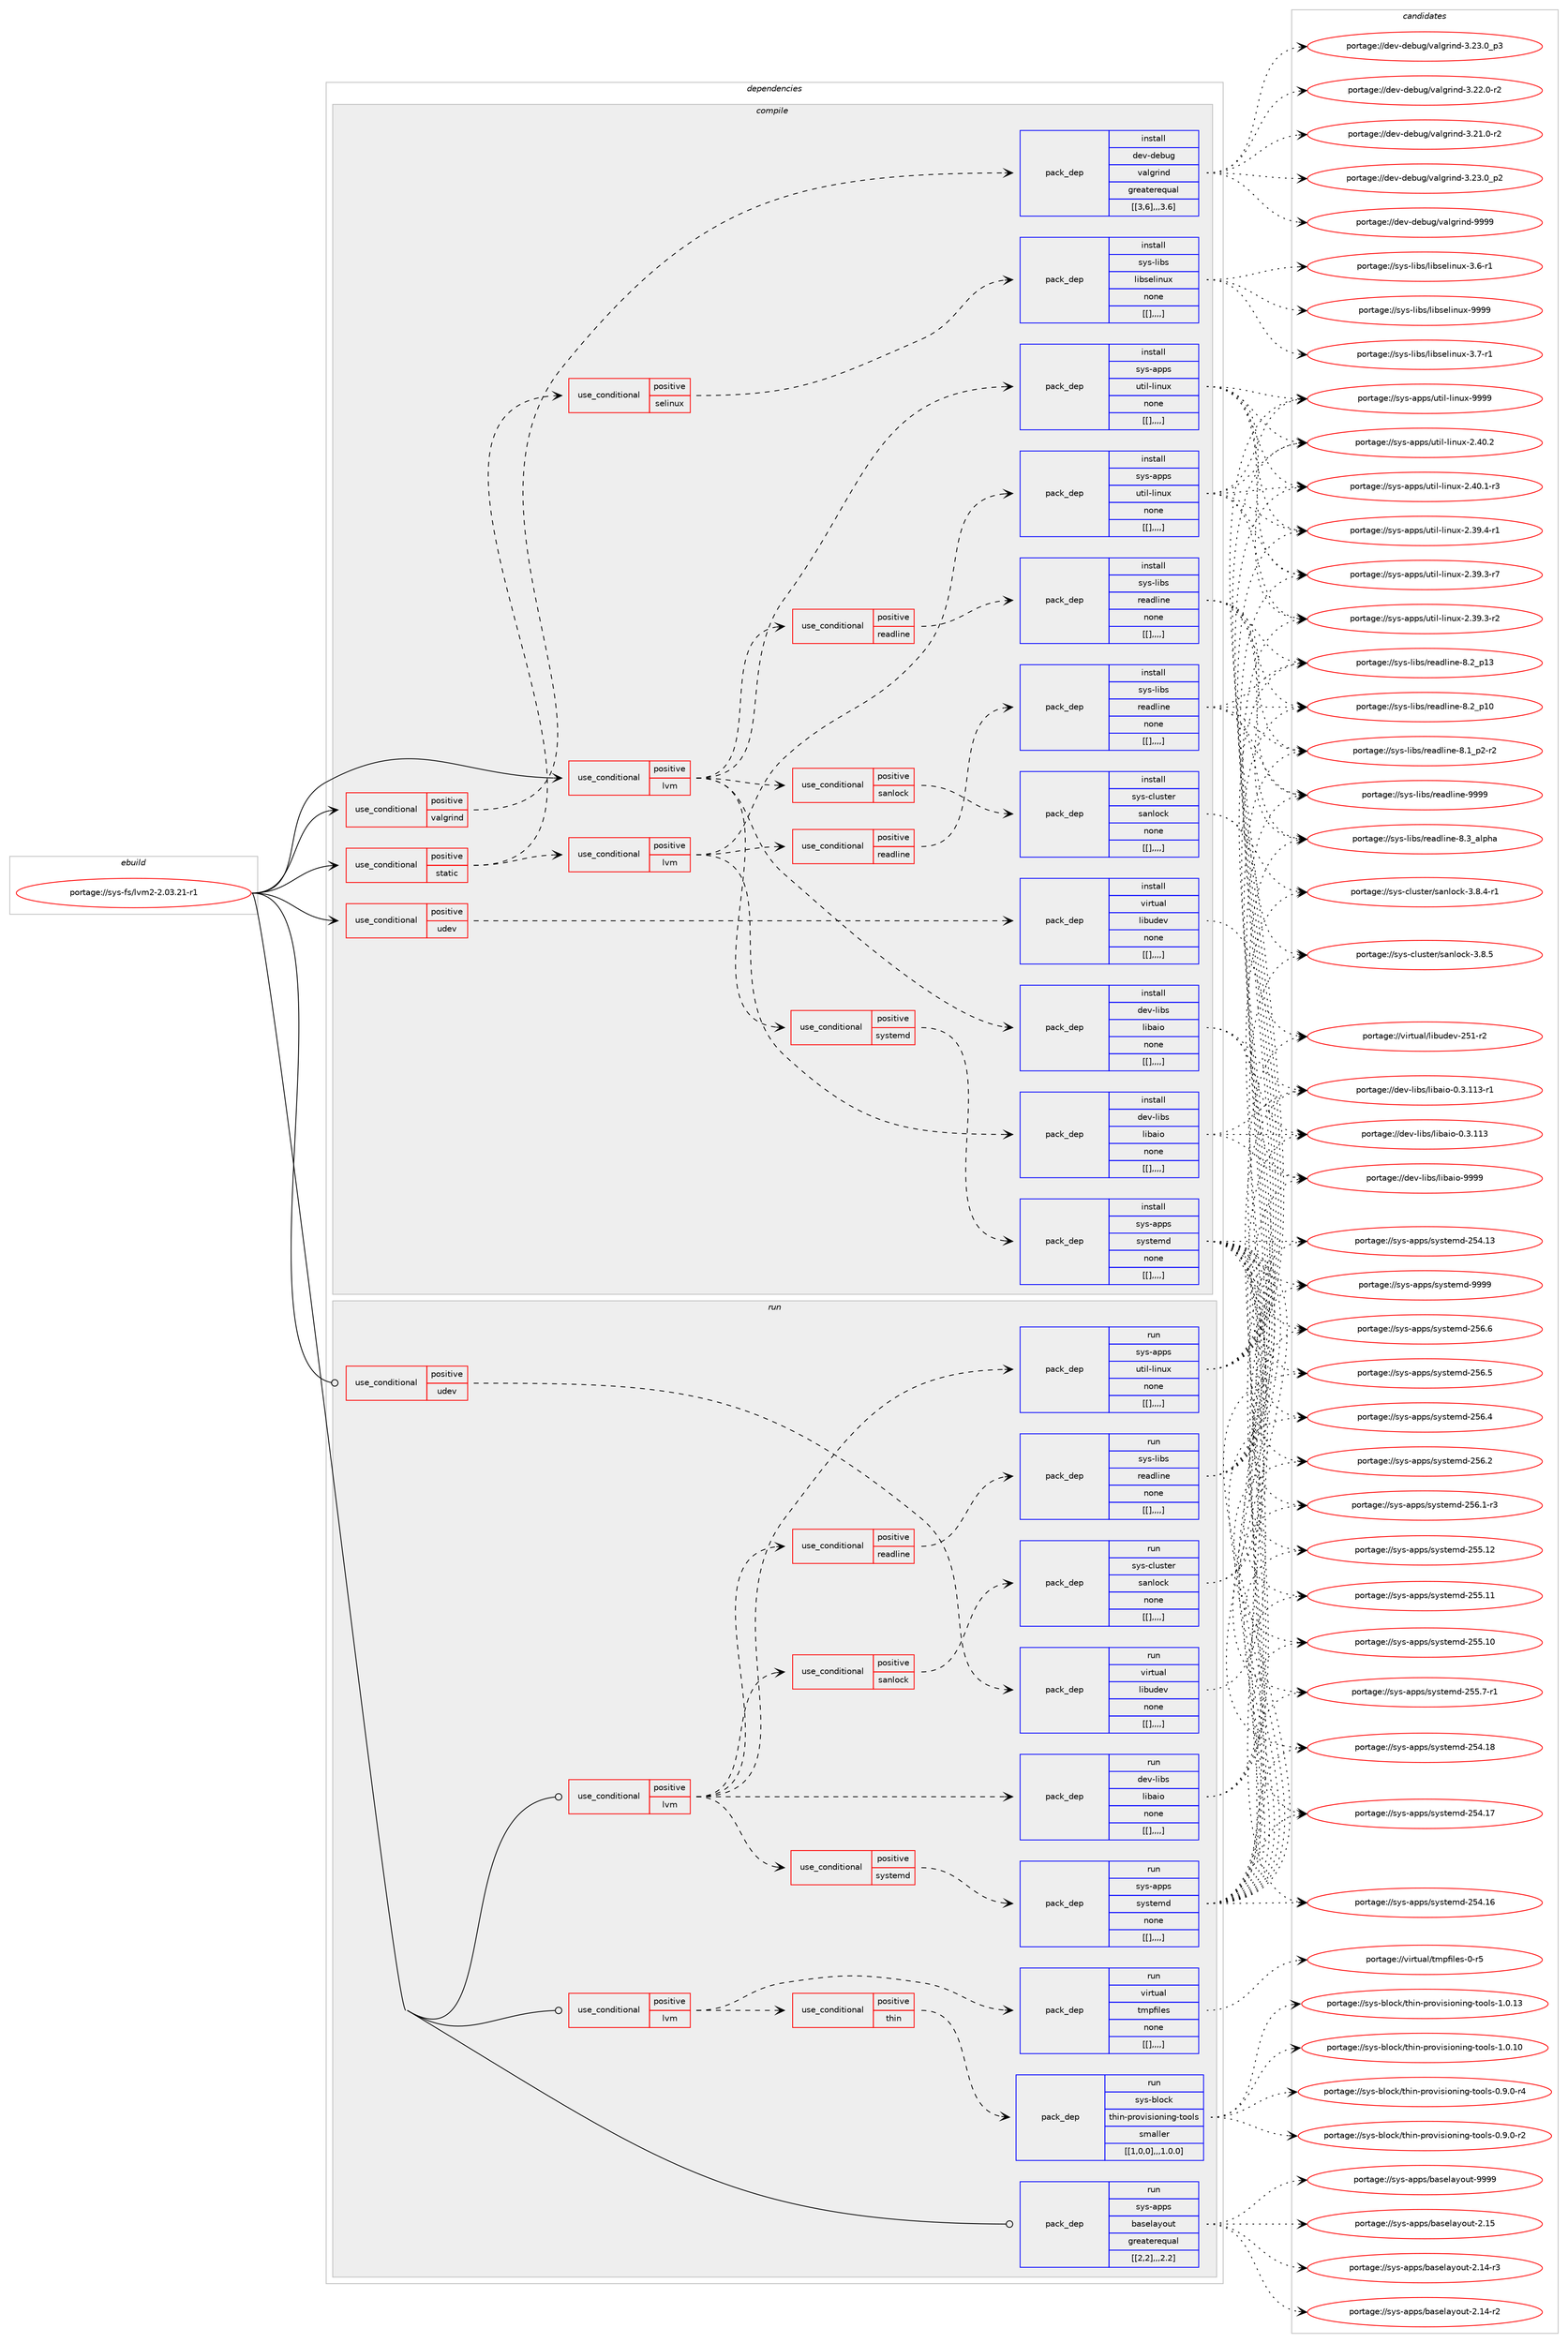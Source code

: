 digraph prolog {

# *************
# Graph options
# *************

newrank=true;
concentrate=true;
compound=true;
graph [rankdir=LR,fontname=Helvetica,fontsize=10,ranksep=1.5];#, ranksep=2.5, nodesep=0.2];
edge  [arrowhead=vee];
node  [fontname=Helvetica,fontsize=10];

# **********
# The ebuild
# **********

subgraph cluster_leftcol {
color=gray;
label=<<i>ebuild</i>>;
id [label="portage://sys-fs/lvm2-2.03.21-r1", color=red, width=4, href="../sys-fs/lvm2-2.03.21-r1.svg"];
}

# ****************
# The dependencies
# ****************

subgraph cluster_midcol {
color=gray;
label=<<i>dependencies</i>>;
subgraph cluster_compile {
fillcolor="#eeeeee";
style=filled;
label=<<i>compile</i>>;
subgraph cond9147 {
dependency24360 [label=<<TABLE BORDER="0" CELLBORDER="1" CELLSPACING="0" CELLPADDING="4"><TR><TD ROWSPAN="3" CELLPADDING="10">use_conditional</TD></TR><TR><TD>positive</TD></TR><TR><TD>lvm</TD></TR></TABLE>>, shape=none, color=red];
subgraph pack15147 {
dependency24361 [label=<<TABLE BORDER="0" CELLBORDER="1" CELLSPACING="0" CELLPADDING="4" WIDTH="220"><TR><TD ROWSPAN="6" CELLPADDING="30">pack_dep</TD></TR><TR><TD WIDTH="110">install</TD></TR><TR><TD>dev-libs</TD></TR><TR><TD>libaio</TD></TR><TR><TD>none</TD></TR><TR><TD>[[],,,,]</TD></TR></TABLE>>, shape=none, color=blue];
}
dependency24360:e -> dependency24361:w [weight=20,style="dashed",arrowhead="vee"];
subgraph pack15148 {
dependency24362 [label=<<TABLE BORDER="0" CELLBORDER="1" CELLSPACING="0" CELLPADDING="4" WIDTH="220"><TR><TD ROWSPAN="6" CELLPADDING="30">pack_dep</TD></TR><TR><TD WIDTH="110">install</TD></TR><TR><TD>sys-apps</TD></TR><TR><TD>util-linux</TD></TR><TR><TD>none</TD></TR><TR><TD>[[],,,,]</TD></TR></TABLE>>, shape=none, color=blue];
}
dependency24360:e -> dependency24362:w [weight=20,style="dashed",arrowhead="vee"];
subgraph cond9148 {
dependency24363 [label=<<TABLE BORDER="0" CELLBORDER="1" CELLSPACING="0" CELLPADDING="4"><TR><TD ROWSPAN="3" CELLPADDING="10">use_conditional</TD></TR><TR><TD>positive</TD></TR><TR><TD>readline</TD></TR></TABLE>>, shape=none, color=red];
subgraph pack15149 {
dependency24364 [label=<<TABLE BORDER="0" CELLBORDER="1" CELLSPACING="0" CELLPADDING="4" WIDTH="220"><TR><TD ROWSPAN="6" CELLPADDING="30">pack_dep</TD></TR><TR><TD WIDTH="110">install</TD></TR><TR><TD>sys-libs</TD></TR><TR><TD>readline</TD></TR><TR><TD>none</TD></TR><TR><TD>[[],,,,]</TD></TR></TABLE>>, shape=none, color=blue];
}
dependency24363:e -> dependency24364:w [weight=20,style="dashed",arrowhead="vee"];
}
dependency24360:e -> dependency24363:w [weight=20,style="dashed",arrowhead="vee"];
subgraph cond9149 {
dependency24365 [label=<<TABLE BORDER="0" CELLBORDER="1" CELLSPACING="0" CELLPADDING="4"><TR><TD ROWSPAN="3" CELLPADDING="10">use_conditional</TD></TR><TR><TD>positive</TD></TR><TR><TD>sanlock</TD></TR></TABLE>>, shape=none, color=red];
subgraph pack15150 {
dependency24366 [label=<<TABLE BORDER="0" CELLBORDER="1" CELLSPACING="0" CELLPADDING="4" WIDTH="220"><TR><TD ROWSPAN="6" CELLPADDING="30">pack_dep</TD></TR><TR><TD WIDTH="110">install</TD></TR><TR><TD>sys-cluster</TD></TR><TR><TD>sanlock</TD></TR><TR><TD>none</TD></TR><TR><TD>[[],,,,]</TD></TR></TABLE>>, shape=none, color=blue];
}
dependency24365:e -> dependency24366:w [weight=20,style="dashed",arrowhead="vee"];
}
dependency24360:e -> dependency24365:w [weight=20,style="dashed",arrowhead="vee"];
subgraph cond9150 {
dependency24367 [label=<<TABLE BORDER="0" CELLBORDER="1" CELLSPACING="0" CELLPADDING="4"><TR><TD ROWSPAN="3" CELLPADDING="10">use_conditional</TD></TR><TR><TD>positive</TD></TR><TR><TD>systemd</TD></TR></TABLE>>, shape=none, color=red];
subgraph pack15151 {
dependency24368 [label=<<TABLE BORDER="0" CELLBORDER="1" CELLSPACING="0" CELLPADDING="4" WIDTH="220"><TR><TD ROWSPAN="6" CELLPADDING="30">pack_dep</TD></TR><TR><TD WIDTH="110">install</TD></TR><TR><TD>sys-apps</TD></TR><TR><TD>systemd</TD></TR><TR><TD>none</TD></TR><TR><TD>[[],,,,]</TD></TR></TABLE>>, shape=none, color=blue];
}
dependency24367:e -> dependency24368:w [weight=20,style="dashed",arrowhead="vee"];
}
dependency24360:e -> dependency24367:w [weight=20,style="dashed",arrowhead="vee"];
}
id:e -> dependency24360:w [weight=20,style="solid",arrowhead="vee"];
subgraph cond9151 {
dependency24369 [label=<<TABLE BORDER="0" CELLBORDER="1" CELLSPACING="0" CELLPADDING="4"><TR><TD ROWSPAN="3" CELLPADDING="10">use_conditional</TD></TR><TR><TD>positive</TD></TR><TR><TD>static</TD></TR></TABLE>>, shape=none, color=red];
subgraph cond9152 {
dependency24370 [label=<<TABLE BORDER="0" CELLBORDER="1" CELLSPACING="0" CELLPADDING="4"><TR><TD ROWSPAN="3" CELLPADDING="10">use_conditional</TD></TR><TR><TD>positive</TD></TR><TR><TD>lvm</TD></TR></TABLE>>, shape=none, color=red];
subgraph pack15152 {
dependency24371 [label=<<TABLE BORDER="0" CELLBORDER="1" CELLSPACING="0" CELLPADDING="4" WIDTH="220"><TR><TD ROWSPAN="6" CELLPADDING="30">pack_dep</TD></TR><TR><TD WIDTH="110">install</TD></TR><TR><TD>dev-libs</TD></TR><TR><TD>libaio</TD></TR><TR><TD>none</TD></TR><TR><TD>[[],,,,]</TD></TR></TABLE>>, shape=none, color=blue];
}
dependency24370:e -> dependency24371:w [weight=20,style="dashed",arrowhead="vee"];
subgraph pack15153 {
dependency24372 [label=<<TABLE BORDER="0" CELLBORDER="1" CELLSPACING="0" CELLPADDING="4" WIDTH="220"><TR><TD ROWSPAN="6" CELLPADDING="30">pack_dep</TD></TR><TR><TD WIDTH="110">install</TD></TR><TR><TD>sys-apps</TD></TR><TR><TD>util-linux</TD></TR><TR><TD>none</TD></TR><TR><TD>[[],,,,]</TD></TR></TABLE>>, shape=none, color=blue];
}
dependency24370:e -> dependency24372:w [weight=20,style="dashed",arrowhead="vee"];
subgraph cond9153 {
dependency24373 [label=<<TABLE BORDER="0" CELLBORDER="1" CELLSPACING="0" CELLPADDING="4"><TR><TD ROWSPAN="3" CELLPADDING="10">use_conditional</TD></TR><TR><TD>positive</TD></TR><TR><TD>readline</TD></TR></TABLE>>, shape=none, color=red];
subgraph pack15154 {
dependency24374 [label=<<TABLE BORDER="0" CELLBORDER="1" CELLSPACING="0" CELLPADDING="4" WIDTH="220"><TR><TD ROWSPAN="6" CELLPADDING="30">pack_dep</TD></TR><TR><TD WIDTH="110">install</TD></TR><TR><TD>sys-libs</TD></TR><TR><TD>readline</TD></TR><TR><TD>none</TD></TR><TR><TD>[[],,,,]</TD></TR></TABLE>>, shape=none, color=blue];
}
dependency24373:e -> dependency24374:w [weight=20,style="dashed",arrowhead="vee"];
}
dependency24370:e -> dependency24373:w [weight=20,style="dashed",arrowhead="vee"];
}
dependency24369:e -> dependency24370:w [weight=20,style="dashed",arrowhead="vee"];
subgraph cond9154 {
dependency24375 [label=<<TABLE BORDER="0" CELLBORDER="1" CELLSPACING="0" CELLPADDING="4"><TR><TD ROWSPAN="3" CELLPADDING="10">use_conditional</TD></TR><TR><TD>positive</TD></TR><TR><TD>selinux</TD></TR></TABLE>>, shape=none, color=red];
subgraph pack15155 {
dependency24376 [label=<<TABLE BORDER="0" CELLBORDER="1" CELLSPACING="0" CELLPADDING="4" WIDTH="220"><TR><TD ROWSPAN="6" CELLPADDING="30">pack_dep</TD></TR><TR><TD WIDTH="110">install</TD></TR><TR><TD>sys-libs</TD></TR><TR><TD>libselinux</TD></TR><TR><TD>none</TD></TR><TR><TD>[[],,,,]</TD></TR></TABLE>>, shape=none, color=blue];
}
dependency24375:e -> dependency24376:w [weight=20,style="dashed",arrowhead="vee"];
}
dependency24369:e -> dependency24375:w [weight=20,style="dashed",arrowhead="vee"];
}
id:e -> dependency24369:w [weight=20,style="solid",arrowhead="vee"];
subgraph cond9155 {
dependency24377 [label=<<TABLE BORDER="0" CELLBORDER="1" CELLSPACING="0" CELLPADDING="4"><TR><TD ROWSPAN="3" CELLPADDING="10">use_conditional</TD></TR><TR><TD>positive</TD></TR><TR><TD>udev</TD></TR></TABLE>>, shape=none, color=red];
subgraph pack15156 {
dependency24378 [label=<<TABLE BORDER="0" CELLBORDER="1" CELLSPACING="0" CELLPADDING="4" WIDTH="220"><TR><TD ROWSPAN="6" CELLPADDING="30">pack_dep</TD></TR><TR><TD WIDTH="110">install</TD></TR><TR><TD>virtual</TD></TR><TR><TD>libudev</TD></TR><TR><TD>none</TD></TR><TR><TD>[[],,,,]</TD></TR></TABLE>>, shape=none, color=blue];
}
dependency24377:e -> dependency24378:w [weight=20,style="dashed",arrowhead="vee"];
}
id:e -> dependency24377:w [weight=20,style="solid",arrowhead="vee"];
subgraph cond9156 {
dependency24379 [label=<<TABLE BORDER="0" CELLBORDER="1" CELLSPACING="0" CELLPADDING="4"><TR><TD ROWSPAN="3" CELLPADDING="10">use_conditional</TD></TR><TR><TD>positive</TD></TR><TR><TD>valgrind</TD></TR></TABLE>>, shape=none, color=red];
subgraph pack15157 {
dependency24380 [label=<<TABLE BORDER="0" CELLBORDER="1" CELLSPACING="0" CELLPADDING="4" WIDTH="220"><TR><TD ROWSPAN="6" CELLPADDING="30">pack_dep</TD></TR><TR><TD WIDTH="110">install</TD></TR><TR><TD>dev-debug</TD></TR><TR><TD>valgrind</TD></TR><TR><TD>greaterequal</TD></TR><TR><TD>[[3,6],,,3.6]</TD></TR></TABLE>>, shape=none, color=blue];
}
dependency24379:e -> dependency24380:w [weight=20,style="dashed",arrowhead="vee"];
}
id:e -> dependency24379:w [weight=20,style="solid",arrowhead="vee"];
}
subgraph cluster_compileandrun {
fillcolor="#eeeeee";
style=filled;
label=<<i>compile and run</i>>;
}
subgraph cluster_run {
fillcolor="#eeeeee";
style=filled;
label=<<i>run</i>>;
subgraph cond9157 {
dependency24381 [label=<<TABLE BORDER="0" CELLBORDER="1" CELLSPACING="0" CELLPADDING="4"><TR><TD ROWSPAN="3" CELLPADDING="10">use_conditional</TD></TR><TR><TD>positive</TD></TR><TR><TD>lvm</TD></TR></TABLE>>, shape=none, color=red];
subgraph pack15158 {
dependency24382 [label=<<TABLE BORDER="0" CELLBORDER="1" CELLSPACING="0" CELLPADDING="4" WIDTH="220"><TR><TD ROWSPAN="6" CELLPADDING="30">pack_dep</TD></TR><TR><TD WIDTH="110">run</TD></TR><TR><TD>dev-libs</TD></TR><TR><TD>libaio</TD></TR><TR><TD>none</TD></TR><TR><TD>[[],,,,]</TD></TR></TABLE>>, shape=none, color=blue];
}
dependency24381:e -> dependency24382:w [weight=20,style="dashed",arrowhead="vee"];
subgraph pack15159 {
dependency24383 [label=<<TABLE BORDER="0" CELLBORDER="1" CELLSPACING="0" CELLPADDING="4" WIDTH="220"><TR><TD ROWSPAN="6" CELLPADDING="30">pack_dep</TD></TR><TR><TD WIDTH="110">run</TD></TR><TR><TD>sys-apps</TD></TR><TR><TD>util-linux</TD></TR><TR><TD>none</TD></TR><TR><TD>[[],,,,]</TD></TR></TABLE>>, shape=none, color=blue];
}
dependency24381:e -> dependency24383:w [weight=20,style="dashed",arrowhead="vee"];
subgraph cond9158 {
dependency24384 [label=<<TABLE BORDER="0" CELLBORDER="1" CELLSPACING="0" CELLPADDING="4"><TR><TD ROWSPAN="3" CELLPADDING="10">use_conditional</TD></TR><TR><TD>positive</TD></TR><TR><TD>readline</TD></TR></TABLE>>, shape=none, color=red];
subgraph pack15160 {
dependency24385 [label=<<TABLE BORDER="0" CELLBORDER="1" CELLSPACING="0" CELLPADDING="4" WIDTH="220"><TR><TD ROWSPAN="6" CELLPADDING="30">pack_dep</TD></TR><TR><TD WIDTH="110">run</TD></TR><TR><TD>sys-libs</TD></TR><TR><TD>readline</TD></TR><TR><TD>none</TD></TR><TR><TD>[[],,,,]</TD></TR></TABLE>>, shape=none, color=blue];
}
dependency24384:e -> dependency24385:w [weight=20,style="dashed",arrowhead="vee"];
}
dependency24381:e -> dependency24384:w [weight=20,style="dashed",arrowhead="vee"];
subgraph cond9159 {
dependency24386 [label=<<TABLE BORDER="0" CELLBORDER="1" CELLSPACING="0" CELLPADDING="4"><TR><TD ROWSPAN="3" CELLPADDING="10">use_conditional</TD></TR><TR><TD>positive</TD></TR><TR><TD>sanlock</TD></TR></TABLE>>, shape=none, color=red];
subgraph pack15161 {
dependency24387 [label=<<TABLE BORDER="0" CELLBORDER="1" CELLSPACING="0" CELLPADDING="4" WIDTH="220"><TR><TD ROWSPAN="6" CELLPADDING="30">pack_dep</TD></TR><TR><TD WIDTH="110">run</TD></TR><TR><TD>sys-cluster</TD></TR><TR><TD>sanlock</TD></TR><TR><TD>none</TD></TR><TR><TD>[[],,,,]</TD></TR></TABLE>>, shape=none, color=blue];
}
dependency24386:e -> dependency24387:w [weight=20,style="dashed",arrowhead="vee"];
}
dependency24381:e -> dependency24386:w [weight=20,style="dashed",arrowhead="vee"];
subgraph cond9160 {
dependency24388 [label=<<TABLE BORDER="0" CELLBORDER="1" CELLSPACING="0" CELLPADDING="4"><TR><TD ROWSPAN="3" CELLPADDING="10">use_conditional</TD></TR><TR><TD>positive</TD></TR><TR><TD>systemd</TD></TR></TABLE>>, shape=none, color=red];
subgraph pack15162 {
dependency24389 [label=<<TABLE BORDER="0" CELLBORDER="1" CELLSPACING="0" CELLPADDING="4" WIDTH="220"><TR><TD ROWSPAN="6" CELLPADDING="30">pack_dep</TD></TR><TR><TD WIDTH="110">run</TD></TR><TR><TD>sys-apps</TD></TR><TR><TD>systemd</TD></TR><TR><TD>none</TD></TR><TR><TD>[[],,,,]</TD></TR></TABLE>>, shape=none, color=blue];
}
dependency24388:e -> dependency24389:w [weight=20,style="dashed",arrowhead="vee"];
}
dependency24381:e -> dependency24388:w [weight=20,style="dashed",arrowhead="vee"];
}
id:e -> dependency24381:w [weight=20,style="solid",arrowhead="odot"];
subgraph cond9161 {
dependency24390 [label=<<TABLE BORDER="0" CELLBORDER="1" CELLSPACING="0" CELLPADDING="4"><TR><TD ROWSPAN="3" CELLPADDING="10">use_conditional</TD></TR><TR><TD>positive</TD></TR><TR><TD>lvm</TD></TR></TABLE>>, shape=none, color=red];
subgraph pack15163 {
dependency24391 [label=<<TABLE BORDER="0" CELLBORDER="1" CELLSPACING="0" CELLPADDING="4" WIDTH="220"><TR><TD ROWSPAN="6" CELLPADDING="30">pack_dep</TD></TR><TR><TD WIDTH="110">run</TD></TR><TR><TD>virtual</TD></TR><TR><TD>tmpfiles</TD></TR><TR><TD>none</TD></TR><TR><TD>[[],,,,]</TD></TR></TABLE>>, shape=none, color=blue];
}
dependency24390:e -> dependency24391:w [weight=20,style="dashed",arrowhead="vee"];
subgraph cond9162 {
dependency24392 [label=<<TABLE BORDER="0" CELLBORDER="1" CELLSPACING="0" CELLPADDING="4"><TR><TD ROWSPAN="3" CELLPADDING="10">use_conditional</TD></TR><TR><TD>positive</TD></TR><TR><TD>thin</TD></TR></TABLE>>, shape=none, color=red];
subgraph pack15164 {
dependency24393 [label=<<TABLE BORDER="0" CELLBORDER="1" CELLSPACING="0" CELLPADDING="4" WIDTH="220"><TR><TD ROWSPAN="6" CELLPADDING="30">pack_dep</TD></TR><TR><TD WIDTH="110">run</TD></TR><TR><TD>sys-block</TD></TR><TR><TD>thin-provisioning-tools</TD></TR><TR><TD>smaller</TD></TR><TR><TD>[[1,0,0],,,1.0.0]</TD></TR></TABLE>>, shape=none, color=blue];
}
dependency24392:e -> dependency24393:w [weight=20,style="dashed",arrowhead="vee"];
}
dependency24390:e -> dependency24392:w [weight=20,style="dashed",arrowhead="vee"];
}
id:e -> dependency24390:w [weight=20,style="solid",arrowhead="odot"];
subgraph cond9163 {
dependency24394 [label=<<TABLE BORDER="0" CELLBORDER="1" CELLSPACING="0" CELLPADDING="4"><TR><TD ROWSPAN="3" CELLPADDING="10">use_conditional</TD></TR><TR><TD>positive</TD></TR><TR><TD>udev</TD></TR></TABLE>>, shape=none, color=red];
subgraph pack15165 {
dependency24395 [label=<<TABLE BORDER="0" CELLBORDER="1" CELLSPACING="0" CELLPADDING="4" WIDTH="220"><TR><TD ROWSPAN="6" CELLPADDING="30">pack_dep</TD></TR><TR><TD WIDTH="110">run</TD></TR><TR><TD>virtual</TD></TR><TR><TD>libudev</TD></TR><TR><TD>none</TD></TR><TR><TD>[[],,,,]</TD></TR></TABLE>>, shape=none, color=blue];
}
dependency24394:e -> dependency24395:w [weight=20,style="dashed",arrowhead="vee"];
}
id:e -> dependency24394:w [weight=20,style="solid",arrowhead="odot"];
subgraph pack15166 {
dependency24396 [label=<<TABLE BORDER="0" CELLBORDER="1" CELLSPACING="0" CELLPADDING="4" WIDTH="220"><TR><TD ROWSPAN="6" CELLPADDING="30">pack_dep</TD></TR><TR><TD WIDTH="110">run</TD></TR><TR><TD>sys-apps</TD></TR><TR><TD>baselayout</TD></TR><TR><TD>greaterequal</TD></TR><TR><TD>[[2,2],,,2.2]</TD></TR></TABLE>>, shape=none, color=blue];
}
id:e -> dependency24396:w [weight=20,style="solid",arrowhead="odot"];
}
}

# **************
# The candidates
# **************

subgraph cluster_choices {
rank=same;
color=gray;
label=<<i>candidates</i>>;

subgraph choice15147 {
color=black;
nodesep=1;
choice10010111845108105981154710810598971051114557575757 [label="portage://dev-libs/libaio-9999", color=red, width=4,href="../dev-libs/libaio-9999.svg"];
choice100101118451081059811547108105989710511145484651464949514511449 [label="portage://dev-libs/libaio-0.3.113-r1", color=red, width=4,href="../dev-libs/libaio-0.3.113-r1.svg"];
choice10010111845108105981154710810598971051114548465146494951 [label="portage://dev-libs/libaio-0.3.113", color=red, width=4,href="../dev-libs/libaio-0.3.113.svg"];
dependency24361:e -> choice10010111845108105981154710810598971051114557575757:w [style=dotted,weight="100"];
dependency24361:e -> choice100101118451081059811547108105989710511145484651464949514511449:w [style=dotted,weight="100"];
dependency24361:e -> choice10010111845108105981154710810598971051114548465146494951:w [style=dotted,weight="100"];
}
subgraph choice15148 {
color=black;
nodesep=1;
choice115121115459711211211547117116105108451081051101171204557575757 [label="portage://sys-apps/util-linux-9999", color=red, width=4,href="../sys-apps/util-linux-9999.svg"];
choice1151211154597112112115471171161051084510810511011712045504652484650 [label="portage://sys-apps/util-linux-2.40.2", color=red, width=4,href="../sys-apps/util-linux-2.40.2.svg"];
choice11512111545971121121154711711610510845108105110117120455046524846494511451 [label="portage://sys-apps/util-linux-2.40.1-r3", color=red, width=4,href="../sys-apps/util-linux-2.40.1-r3.svg"];
choice11512111545971121121154711711610510845108105110117120455046515746524511449 [label="portage://sys-apps/util-linux-2.39.4-r1", color=red, width=4,href="../sys-apps/util-linux-2.39.4-r1.svg"];
choice11512111545971121121154711711610510845108105110117120455046515746514511455 [label="portage://sys-apps/util-linux-2.39.3-r7", color=red, width=4,href="../sys-apps/util-linux-2.39.3-r7.svg"];
choice11512111545971121121154711711610510845108105110117120455046515746514511450 [label="portage://sys-apps/util-linux-2.39.3-r2", color=red, width=4,href="../sys-apps/util-linux-2.39.3-r2.svg"];
dependency24362:e -> choice115121115459711211211547117116105108451081051101171204557575757:w [style=dotted,weight="100"];
dependency24362:e -> choice1151211154597112112115471171161051084510810511011712045504652484650:w [style=dotted,weight="100"];
dependency24362:e -> choice11512111545971121121154711711610510845108105110117120455046524846494511451:w [style=dotted,weight="100"];
dependency24362:e -> choice11512111545971121121154711711610510845108105110117120455046515746524511449:w [style=dotted,weight="100"];
dependency24362:e -> choice11512111545971121121154711711610510845108105110117120455046515746514511455:w [style=dotted,weight="100"];
dependency24362:e -> choice11512111545971121121154711711610510845108105110117120455046515746514511450:w [style=dotted,weight="100"];
}
subgraph choice15149 {
color=black;
nodesep=1;
choice115121115451081059811547114101971001081051101014557575757 [label="portage://sys-libs/readline-9999", color=red, width=4,href="../sys-libs/readline-9999.svg"];
choice1151211154510810598115471141019710010810511010145564651959710811210497 [label="portage://sys-libs/readline-8.3_alpha", color=red, width=4,href="../sys-libs/readline-8.3_alpha.svg"];
choice1151211154510810598115471141019710010810511010145564650951124951 [label="portage://sys-libs/readline-8.2_p13", color=red, width=4,href="../sys-libs/readline-8.2_p13.svg"];
choice1151211154510810598115471141019710010810511010145564650951124948 [label="portage://sys-libs/readline-8.2_p10", color=red, width=4,href="../sys-libs/readline-8.2_p10.svg"];
choice115121115451081059811547114101971001081051101014556464995112504511450 [label="portage://sys-libs/readline-8.1_p2-r2", color=red, width=4,href="../sys-libs/readline-8.1_p2-r2.svg"];
dependency24364:e -> choice115121115451081059811547114101971001081051101014557575757:w [style=dotted,weight="100"];
dependency24364:e -> choice1151211154510810598115471141019710010810511010145564651959710811210497:w [style=dotted,weight="100"];
dependency24364:e -> choice1151211154510810598115471141019710010810511010145564650951124951:w [style=dotted,weight="100"];
dependency24364:e -> choice1151211154510810598115471141019710010810511010145564650951124948:w [style=dotted,weight="100"];
dependency24364:e -> choice115121115451081059811547114101971001081051101014556464995112504511450:w [style=dotted,weight="100"];
}
subgraph choice15150 {
color=black;
nodesep=1;
choice1151211154599108117115116101114471159711010811199107455146564653 [label="portage://sys-cluster/sanlock-3.8.5", color=red, width=4,href="../sys-cluster/sanlock-3.8.5.svg"];
choice11512111545991081171151161011144711597110108111991074551465646524511449 [label="portage://sys-cluster/sanlock-3.8.4-r1", color=red, width=4,href="../sys-cluster/sanlock-3.8.4-r1.svg"];
dependency24366:e -> choice1151211154599108117115116101114471159711010811199107455146564653:w [style=dotted,weight="100"];
dependency24366:e -> choice11512111545991081171151161011144711597110108111991074551465646524511449:w [style=dotted,weight="100"];
}
subgraph choice15151 {
color=black;
nodesep=1;
choice1151211154597112112115471151211151161011091004557575757 [label="portage://sys-apps/systemd-9999", color=red, width=4,href="../sys-apps/systemd-9999.svg"];
choice115121115459711211211547115121115116101109100455053544654 [label="portage://sys-apps/systemd-256.6", color=red, width=4,href="../sys-apps/systemd-256.6.svg"];
choice115121115459711211211547115121115116101109100455053544653 [label="portage://sys-apps/systemd-256.5", color=red, width=4,href="../sys-apps/systemd-256.5.svg"];
choice115121115459711211211547115121115116101109100455053544652 [label="portage://sys-apps/systemd-256.4", color=red, width=4,href="../sys-apps/systemd-256.4.svg"];
choice115121115459711211211547115121115116101109100455053544650 [label="portage://sys-apps/systemd-256.2", color=red, width=4,href="../sys-apps/systemd-256.2.svg"];
choice1151211154597112112115471151211151161011091004550535446494511451 [label="portage://sys-apps/systemd-256.1-r3", color=red, width=4,href="../sys-apps/systemd-256.1-r3.svg"];
choice11512111545971121121154711512111511610110910045505353464950 [label="portage://sys-apps/systemd-255.12", color=red, width=4,href="../sys-apps/systemd-255.12.svg"];
choice11512111545971121121154711512111511610110910045505353464949 [label="portage://sys-apps/systemd-255.11", color=red, width=4,href="../sys-apps/systemd-255.11.svg"];
choice11512111545971121121154711512111511610110910045505353464948 [label="portage://sys-apps/systemd-255.10", color=red, width=4,href="../sys-apps/systemd-255.10.svg"];
choice1151211154597112112115471151211151161011091004550535346554511449 [label="portage://sys-apps/systemd-255.7-r1", color=red, width=4,href="../sys-apps/systemd-255.7-r1.svg"];
choice11512111545971121121154711512111511610110910045505352464956 [label="portage://sys-apps/systemd-254.18", color=red, width=4,href="../sys-apps/systemd-254.18.svg"];
choice11512111545971121121154711512111511610110910045505352464955 [label="portage://sys-apps/systemd-254.17", color=red, width=4,href="../sys-apps/systemd-254.17.svg"];
choice11512111545971121121154711512111511610110910045505352464954 [label="portage://sys-apps/systemd-254.16", color=red, width=4,href="../sys-apps/systemd-254.16.svg"];
choice11512111545971121121154711512111511610110910045505352464951 [label="portage://sys-apps/systemd-254.13", color=red, width=4,href="../sys-apps/systemd-254.13.svg"];
dependency24368:e -> choice1151211154597112112115471151211151161011091004557575757:w [style=dotted,weight="100"];
dependency24368:e -> choice115121115459711211211547115121115116101109100455053544654:w [style=dotted,weight="100"];
dependency24368:e -> choice115121115459711211211547115121115116101109100455053544653:w [style=dotted,weight="100"];
dependency24368:e -> choice115121115459711211211547115121115116101109100455053544652:w [style=dotted,weight="100"];
dependency24368:e -> choice115121115459711211211547115121115116101109100455053544650:w [style=dotted,weight="100"];
dependency24368:e -> choice1151211154597112112115471151211151161011091004550535446494511451:w [style=dotted,weight="100"];
dependency24368:e -> choice11512111545971121121154711512111511610110910045505353464950:w [style=dotted,weight="100"];
dependency24368:e -> choice11512111545971121121154711512111511610110910045505353464949:w [style=dotted,weight="100"];
dependency24368:e -> choice11512111545971121121154711512111511610110910045505353464948:w [style=dotted,weight="100"];
dependency24368:e -> choice1151211154597112112115471151211151161011091004550535346554511449:w [style=dotted,weight="100"];
dependency24368:e -> choice11512111545971121121154711512111511610110910045505352464956:w [style=dotted,weight="100"];
dependency24368:e -> choice11512111545971121121154711512111511610110910045505352464955:w [style=dotted,weight="100"];
dependency24368:e -> choice11512111545971121121154711512111511610110910045505352464954:w [style=dotted,weight="100"];
dependency24368:e -> choice11512111545971121121154711512111511610110910045505352464951:w [style=dotted,weight="100"];
}
subgraph choice15152 {
color=black;
nodesep=1;
choice10010111845108105981154710810598971051114557575757 [label="portage://dev-libs/libaio-9999", color=red, width=4,href="../dev-libs/libaio-9999.svg"];
choice100101118451081059811547108105989710511145484651464949514511449 [label="portage://dev-libs/libaio-0.3.113-r1", color=red, width=4,href="../dev-libs/libaio-0.3.113-r1.svg"];
choice10010111845108105981154710810598971051114548465146494951 [label="portage://dev-libs/libaio-0.3.113", color=red, width=4,href="../dev-libs/libaio-0.3.113.svg"];
dependency24371:e -> choice10010111845108105981154710810598971051114557575757:w [style=dotted,weight="100"];
dependency24371:e -> choice100101118451081059811547108105989710511145484651464949514511449:w [style=dotted,weight="100"];
dependency24371:e -> choice10010111845108105981154710810598971051114548465146494951:w [style=dotted,weight="100"];
}
subgraph choice15153 {
color=black;
nodesep=1;
choice115121115459711211211547117116105108451081051101171204557575757 [label="portage://sys-apps/util-linux-9999", color=red, width=4,href="../sys-apps/util-linux-9999.svg"];
choice1151211154597112112115471171161051084510810511011712045504652484650 [label="portage://sys-apps/util-linux-2.40.2", color=red, width=4,href="../sys-apps/util-linux-2.40.2.svg"];
choice11512111545971121121154711711610510845108105110117120455046524846494511451 [label="portage://sys-apps/util-linux-2.40.1-r3", color=red, width=4,href="../sys-apps/util-linux-2.40.1-r3.svg"];
choice11512111545971121121154711711610510845108105110117120455046515746524511449 [label="portage://sys-apps/util-linux-2.39.4-r1", color=red, width=4,href="../sys-apps/util-linux-2.39.4-r1.svg"];
choice11512111545971121121154711711610510845108105110117120455046515746514511455 [label="portage://sys-apps/util-linux-2.39.3-r7", color=red, width=4,href="../sys-apps/util-linux-2.39.3-r7.svg"];
choice11512111545971121121154711711610510845108105110117120455046515746514511450 [label="portage://sys-apps/util-linux-2.39.3-r2", color=red, width=4,href="../sys-apps/util-linux-2.39.3-r2.svg"];
dependency24372:e -> choice115121115459711211211547117116105108451081051101171204557575757:w [style=dotted,weight="100"];
dependency24372:e -> choice1151211154597112112115471171161051084510810511011712045504652484650:w [style=dotted,weight="100"];
dependency24372:e -> choice11512111545971121121154711711610510845108105110117120455046524846494511451:w [style=dotted,weight="100"];
dependency24372:e -> choice11512111545971121121154711711610510845108105110117120455046515746524511449:w [style=dotted,weight="100"];
dependency24372:e -> choice11512111545971121121154711711610510845108105110117120455046515746514511455:w [style=dotted,weight="100"];
dependency24372:e -> choice11512111545971121121154711711610510845108105110117120455046515746514511450:w [style=dotted,weight="100"];
}
subgraph choice15154 {
color=black;
nodesep=1;
choice115121115451081059811547114101971001081051101014557575757 [label="portage://sys-libs/readline-9999", color=red, width=4,href="../sys-libs/readline-9999.svg"];
choice1151211154510810598115471141019710010810511010145564651959710811210497 [label="portage://sys-libs/readline-8.3_alpha", color=red, width=4,href="../sys-libs/readline-8.3_alpha.svg"];
choice1151211154510810598115471141019710010810511010145564650951124951 [label="portage://sys-libs/readline-8.2_p13", color=red, width=4,href="../sys-libs/readline-8.2_p13.svg"];
choice1151211154510810598115471141019710010810511010145564650951124948 [label="portage://sys-libs/readline-8.2_p10", color=red, width=4,href="../sys-libs/readline-8.2_p10.svg"];
choice115121115451081059811547114101971001081051101014556464995112504511450 [label="portage://sys-libs/readline-8.1_p2-r2", color=red, width=4,href="../sys-libs/readline-8.1_p2-r2.svg"];
dependency24374:e -> choice115121115451081059811547114101971001081051101014557575757:w [style=dotted,weight="100"];
dependency24374:e -> choice1151211154510810598115471141019710010810511010145564651959710811210497:w [style=dotted,weight="100"];
dependency24374:e -> choice1151211154510810598115471141019710010810511010145564650951124951:w [style=dotted,weight="100"];
dependency24374:e -> choice1151211154510810598115471141019710010810511010145564650951124948:w [style=dotted,weight="100"];
dependency24374:e -> choice115121115451081059811547114101971001081051101014556464995112504511450:w [style=dotted,weight="100"];
}
subgraph choice15155 {
color=black;
nodesep=1;
choice115121115451081059811547108105981151011081051101171204557575757 [label="portage://sys-libs/libselinux-9999", color=red, width=4,href="../sys-libs/libselinux-9999.svg"];
choice11512111545108105981154710810598115101108105110117120455146554511449 [label="portage://sys-libs/libselinux-3.7-r1", color=red, width=4,href="../sys-libs/libselinux-3.7-r1.svg"];
choice11512111545108105981154710810598115101108105110117120455146544511449 [label="portage://sys-libs/libselinux-3.6-r1", color=red, width=4,href="../sys-libs/libselinux-3.6-r1.svg"];
dependency24376:e -> choice115121115451081059811547108105981151011081051101171204557575757:w [style=dotted,weight="100"];
dependency24376:e -> choice11512111545108105981154710810598115101108105110117120455146554511449:w [style=dotted,weight="100"];
dependency24376:e -> choice11512111545108105981154710810598115101108105110117120455146544511449:w [style=dotted,weight="100"];
}
subgraph choice15156 {
color=black;
nodesep=1;
choice118105114116117971084710810598117100101118455053494511450 [label="portage://virtual/libudev-251-r2", color=red, width=4,href="../virtual/libudev-251-r2.svg"];
dependency24378:e -> choice118105114116117971084710810598117100101118455053494511450:w [style=dotted,weight="100"];
}
subgraph choice15157 {
color=black;
nodesep=1;
choice100101118451001019811710347118971081031141051101004557575757 [label="portage://dev-debug/valgrind-9999", color=red, width=4,href="../dev-debug/valgrind-9999.svg"];
choice10010111845100101981171034711897108103114105110100455146505146489511251 [label="portage://dev-debug/valgrind-3.23.0_p3", color=red, width=4,href="../dev-debug/valgrind-3.23.0_p3.svg"];
choice10010111845100101981171034711897108103114105110100455146505146489511250 [label="portage://dev-debug/valgrind-3.23.0_p2", color=red, width=4,href="../dev-debug/valgrind-3.23.0_p2.svg"];
choice10010111845100101981171034711897108103114105110100455146505046484511450 [label="portage://dev-debug/valgrind-3.22.0-r2", color=red, width=4,href="../dev-debug/valgrind-3.22.0-r2.svg"];
choice10010111845100101981171034711897108103114105110100455146504946484511450 [label="portage://dev-debug/valgrind-3.21.0-r2", color=red, width=4,href="../dev-debug/valgrind-3.21.0-r2.svg"];
dependency24380:e -> choice100101118451001019811710347118971081031141051101004557575757:w [style=dotted,weight="100"];
dependency24380:e -> choice10010111845100101981171034711897108103114105110100455146505146489511251:w [style=dotted,weight="100"];
dependency24380:e -> choice10010111845100101981171034711897108103114105110100455146505146489511250:w [style=dotted,weight="100"];
dependency24380:e -> choice10010111845100101981171034711897108103114105110100455146505046484511450:w [style=dotted,weight="100"];
dependency24380:e -> choice10010111845100101981171034711897108103114105110100455146504946484511450:w [style=dotted,weight="100"];
}
subgraph choice15158 {
color=black;
nodesep=1;
choice10010111845108105981154710810598971051114557575757 [label="portage://dev-libs/libaio-9999", color=red, width=4,href="../dev-libs/libaio-9999.svg"];
choice100101118451081059811547108105989710511145484651464949514511449 [label="portage://dev-libs/libaio-0.3.113-r1", color=red, width=4,href="../dev-libs/libaio-0.3.113-r1.svg"];
choice10010111845108105981154710810598971051114548465146494951 [label="portage://dev-libs/libaio-0.3.113", color=red, width=4,href="../dev-libs/libaio-0.3.113.svg"];
dependency24382:e -> choice10010111845108105981154710810598971051114557575757:w [style=dotted,weight="100"];
dependency24382:e -> choice100101118451081059811547108105989710511145484651464949514511449:w [style=dotted,weight="100"];
dependency24382:e -> choice10010111845108105981154710810598971051114548465146494951:w [style=dotted,weight="100"];
}
subgraph choice15159 {
color=black;
nodesep=1;
choice115121115459711211211547117116105108451081051101171204557575757 [label="portage://sys-apps/util-linux-9999", color=red, width=4,href="../sys-apps/util-linux-9999.svg"];
choice1151211154597112112115471171161051084510810511011712045504652484650 [label="portage://sys-apps/util-linux-2.40.2", color=red, width=4,href="../sys-apps/util-linux-2.40.2.svg"];
choice11512111545971121121154711711610510845108105110117120455046524846494511451 [label="portage://sys-apps/util-linux-2.40.1-r3", color=red, width=4,href="../sys-apps/util-linux-2.40.1-r3.svg"];
choice11512111545971121121154711711610510845108105110117120455046515746524511449 [label="portage://sys-apps/util-linux-2.39.4-r1", color=red, width=4,href="../sys-apps/util-linux-2.39.4-r1.svg"];
choice11512111545971121121154711711610510845108105110117120455046515746514511455 [label="portage://sys-apps/util-linux-2.39.3-r7", color=red, width=4,href="../sys-apps/util-linux-2.39.3-r7.svg"];
choice11512111545971121121154711711610510845108105110117120455046515746514511450 [label="portage://sys-apps/util-linux-2.39.3-r2", color=red, width=4,href="../sys-apps/util-linux-2.39.3-r2.svg"];
dependency24383:e -> choice115121115459711211211547117116105108451081051101171204557575757:w [style=dotted,weight="100"];
dependency24383:e -> choice1151211154597112112115471171161051084510810511011712045504652484650:w [style=dotted,weight="100"];
dependency24383:e -> choice11512111545971121121154711711610510845108105110117120455046524846494511451:w [style=dotted,weight="100"];
dependency24383:e -> choice11512111545971121121154711711610510845108105110117120455046515746524511449:w [style=dotted,weight="100"];
dependency24383:e -> choice11512111545971121121154711711610510845108105110117120455046515746514511455:w [style=dotted,weight="100"];
dependency24383:e -> choice11512111545971121121154711711610510845108105110117120455046515746514511450:w [style=dotted,weight="100"];
}
subgraph choice15160 {
color=black;
nodesep=1;
choice115121115451081059811547114101971001081051101014557575757 [label="portage://sys-libs/readline-9999", color=red, width=4,href="../sys-libs/readline-9999.svg"];
choice1151211154510810598115471141019710010810511010145564651959710811210497 [label="portage://sys-libs/readline-8.3_alpha", color=red, width=4,href="../sys-libs/readline-8.3_alpha.svg"];
choice1151211154510810598115471141019710010810511010145564650951124951 [label="portage://sys-libs/readline-8.2_p13", color=red, width=4,href="../sys-libs/readline-8.2_p13.svg"];
choice1151211154510810598115471141019710010810511010145564650951124948 [label="portage://sys-libs/readline-8.2_p10", color=red, width=4,href="../sys-libs/readline-8.2_p10.svg"];
choice115121115451081059811547114101971001081051101014556464995112504511450 [label="portage://sys-libs/readline-8.1_p2-r2", color=red, width=4,href="../sys-libs/readline-8.1_p2-r2.svg"];
dependency24385:e -> choice115121115451081059811547114101971001081051101014557575757:w [style=dotted,weight="100"];
dependency24385:e -> choice1151211154510810598115471141019710010810511010145564651959710811210497:w [style=dotted,weight="100"];
dependency24385:e -> choice1151211154510810598115471141019710010810511010145564650951124951:w [style=dotted,weight="100"];
dependency24385:e -> choice1151211154510810598115471141019710010810511010145564650951124948:w [style=dotted,weight="100"];
dependency24385:e -> choice115121115451081059811547114101971001081051101014556464995112504511450:w [style=dotted,weight="100"];
}
subgraph choice15161 {
color=black;
nodesep=1;
choice1151211154599108117115116101114471159711010811199107455146564653 [label="portage://sys-cluster/sanlock-3.8.5", color=red, width=4,href="../sys-cluster/sanlock-3.8.5.svg"];
choice11512111545991081171151161011144711597110108111991074551465646524511449 [label="portage://sys-cluster/sanlock-3.8.4-r1", color=red, width=4,href="../sys-cluster/sanlock-3.8.4-r1.svg"];
dependency24387:e -> choice1151211154599108117115116101114471159711010811199107455146564653:w [style=dotted,weight="100"];
dependency24387:e -> choice11512111545991081171151161011144711597110108111991074551465646524511449:w [style=dotted,weight="100"];
}
subgraph choice15162 {
color=black;
nodesep=1;
choice1151211154597112112115471151211151161011091004557575757 [label="portage://sys-apps/systemd-9999", color=red, width=4,href="../sys-apps/systemd-9999.svg"];
choice115121115459711211211547115121115116101109100455053544654 [label="portage://sys-apps/systemd-256.6", color=red, width=4,href="../sys-apps/systemd-256.6.svg"];
choice115121115459711211211547115121115116101109100455053544653 [label="portage://sys-apps/systemd-256.5", color=red, width=4,href="../sys-apps/systemd-256.5.svg"];
choice115121115459711211211547115121115116101109100455053544652 [label="portage://sys-apps/systemd-256.4", color=red, width=4,href="../sys-apps/systemd-256.4.svg"];
choice115121115459711211211547115121115116101109100455053544650 [label="portage://sys-apps/systemd-256.2", color=red, width=4,href="../sys-apps/systemd-256.2.svg"];
choice1151211154597112112115471151211151161011091004550535446494511451 [label="portage://sys-apps/systemd-256.1-r3", color=red, width=4,href="../sys-apps/systemd-256.1-r3.svg"];
choice11512111545971121121154711512111511610110910045505353464950 [label="portage://sys-apps/systemd-255.12", color=red, width=4,href="../sys-apps/systemd-255.12.svg"];
choice11512111545971121121154711512111511610110910045505353464949 [label="portage://sys-apps/systemd-255.11", color=red, width=4,href="../sys-apps/systemd-255.11.svg"];
choice11512111545971121121154711512111511610110910045505353464948 [label="portage://sys-apps/systemd-255.10", color=red, width=4,href="../sys-apps/systemd-255.10.svg"];
choice1151211154597112112115471151211151161011091004550535346554511449 [label="portage://sys-apps/systemd-255.7-r1", color=red, width=4,href="../sys-apps/systemd-255.7-r1.svg"];
choice11512111545971121121154711512111511610110910045505352464956 [label="portage://sys-apps/systemd-254.18", color=red, width=4,href="../sys-apps/systemd-254.18.svg"];
choice11512111545971121121154711512111511610110910045505352464955 [label="portage://sys-apps/systemd-254.17", color=red, width=4,href="../sys-apps/systemd-254.17.svg"];
choice11512111545971121121154711512111511610110910045505352464954 [label="portage://sys-apps/systemd-254.16", color=red, width=4,href="../sys-apps/systemd-254.16.svg"];
choice11512111545971121121154711512111511610110910045505352464951 [label="portage://sys-apps/systemd-254.13", color=red, width=4,href="../sys-apps/systemd-254.13.svg"];
dependency24389:e -> choice1151211154597112112115471151211151161011091004557575757:w [style=dotted,weight="100"];
dependency24389:e -> choice115121115459711211211547115121115116101109100455053544654:w [style=dotted,weight="100"];
dependency24389:e -> choice115121115459711211211547115121115116101109100455053544653:w [style=dotted,weight="100"];
dependency24389:e -> choice115121115459711211211547115121115116101109100455053544652:w [style=dotted,weight="100"];
dependency24389:e -> choice115121115459711211211547115121115116101109100455053544650:w [style=dotted,weight="100"];
dependency24389:e -> choice1151211154597112112115471151211151161011091004550535446494511451:w [style=dotted,weight="100"];
dependency24389:e -> choice11512111545971121121154711512111511610110910045505353464950:w [style=dotted,weight="100"];
dependency24389:e -> choice11512111545971121121154711512111511610110910045505353464949:w [style=dotted,weight="100"];
dependency24389:e -> choice11512111545971121121154711512111511610110910045505353464948:w [style=dotted,weight="100"];
dependency24389:e -> choice1151211154597112112115471151211151161011091004550535346554511449:w [style=dotted,weight="100"];
dependency24389:e -> choice11512111545971121121154711512111511610110910045505352464956:w [style=dotted,weight="100"];
dependency24389:e -> choice11512111545971121121154711512111511610110910045505352464955:w [style=dotted,weight="100"];
dependency24389:e -> choice11512111545971121121154711512111511610110910045505352464954:w [style=dotted,weight="100"];
dependency24389:e -> choice11512111545971121121154711512111511610110910045505352464951:w [style=dotted,weight="100"];
}
subgraph choice15163 {
color=black;
nodesep=1;
choice118105114116117971084711610911210210510810111545484511453 [label="portage://virtual/tmpfiles-0-r5", color=red, width=4,href="../virtual/tmpfiles-0-r5.svg"];
dependency24391:e -> choice118105114116117971084711610911210210510810111545484511453:w [style=dotted,weight="100"];
}
subgraph choice15164 {
color=black;
nodesep=1;
choice11512111545981081119910747116104105110451121141111181051151051111101051101034511611111110811545494648464951 [label="portage://sys-block/thin-provisioning-tools-1.0.13", color=red, width=4,href="../sys-block/thin-provisioning-tools-1.0.13.svg"];
choice11512111545981081119910747116104105110451121141111181051151051111101051101034511611111110811545494648464948 [label="portage://sys-block/thin-provisioning-tools-1.0.10", color=red, width=4,href="../sys-block/thin-provisioning-tools-1.0.10.svg"];
choice1151211154598108111991074711610410511045112114111118105115105111110105110103451161111111081154548465746484511452 [label="portage://sys-block/thin-provisioning-tools-0.9.0-r4", color=red, width=4,href="../sys-block/thin-provisioning-tools-0.9.0-r4.svg"];
choice1151211154598108111991074711610410511045112114111118105115105111110105110103451161111111081154548465746484511450 [label="portage://sys-block/thin-provisioning-tools-0.9.0-r2", color=red, width=4,href="../sys-block/thin-provisioning-tools-0.9.0-r2.svg"];
dependency24393:e -> choice11512111545981081119910747116104105110451121141111181051151051111101051101034511611111110811545494648464951:w [style=dotted,weight="100"];
dependency24393:e -> choice11512111545981081119910747116104105110451121141111181051151051111101051101034511611111110811545494648464948:w [style=dotted,weight="100"];
dependency24393:e -> choice1151211154598108111991074711610410511045112114111118105115105111110105110103451161111111081154548465746484511452:w [style=dotted,weight="100"];
dependency24393:e -> choice1151211154598108111991074711610410511045112114111118105115105111110105110103451161111111081154548465746484511450:w [style=dotted,weight="100"];
}
subgraph choice15165 {
color=black;
nodesep=1;
choice118105114116117971084710810598117100101118455053494511450 [label="portage://virtual/libudev-251-r2", color=red, width=4,href="../virtual/libudev-251-r2.svg"];
dependency24395:e -> choice118105114116117971084710810598117100101118455053494511450:w [style=dotted,weight="100"];
}
subgraph choice15166 {
color=black;
nodesep=1;
choice1151211154597112112115479897115101108971211111171164557575757 [label="portage://sys-apps/baselayout-9999", color=red, width=4,href="../sys-apps/baselayout-9999.svg"];
choice1151211154597112112115479897115101108971211111171164550464953 [label="portage://sys-apps/baselayout-2.15", color=red, width=4,href="../sys-apps/baselayout-2.15.svg"];
choice11512111545971121121154798971151011089712111111711645504649524511451 [label="portage://sys-apps/baselayout-2.14-r3", color=red, width=4,href="../sys-apps/baselayout-2.14-r3.svg"];
choice11512111545971121121154798971151011089712111111711645504649524511450 [label="portage://sys-apps/baselayout-2.14-r2", color=red, width=4,href="../sys-apps/baselayout-2.14-r2.svg"];
dependency24396:e -> choice1151211154597112112115479897115101108971211111171164557575757:w [style=dotted,weight="100"];
dependency24396:e -> choice1151211154597112112115479897115101108971211111171164550464953:w [style=dotted,weight="100"];
dependency24396:e -> choice11512111545971121121154798971151011089712111111711645504649524511451:w [style=dotted,weight="100"];
dependency24396:e -> choice11512111545971121121154798971151011089712111111711645504649524511450:w [style=dotted,weight="100"];
}
}

}
